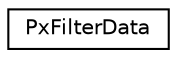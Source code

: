 digraph "Graphical Class Hierarchy"
{
  edge [fontname="Helvetica",fontsize="10",labelfontname="Helvetica",labelfontsize="10"];
  node [fontname="Helvetica",fontsize="10",shape=record];
  rankdir="LR";
  Node0 [label="PxFilterData",height=0.2,width=0.4,color="black", fillcolor="white", style="filled",URL="$structPxFilterData.html",tooltip="PxFilterData is user-definable data which gets passed into the collision filtering shader and/or call..."];
}
